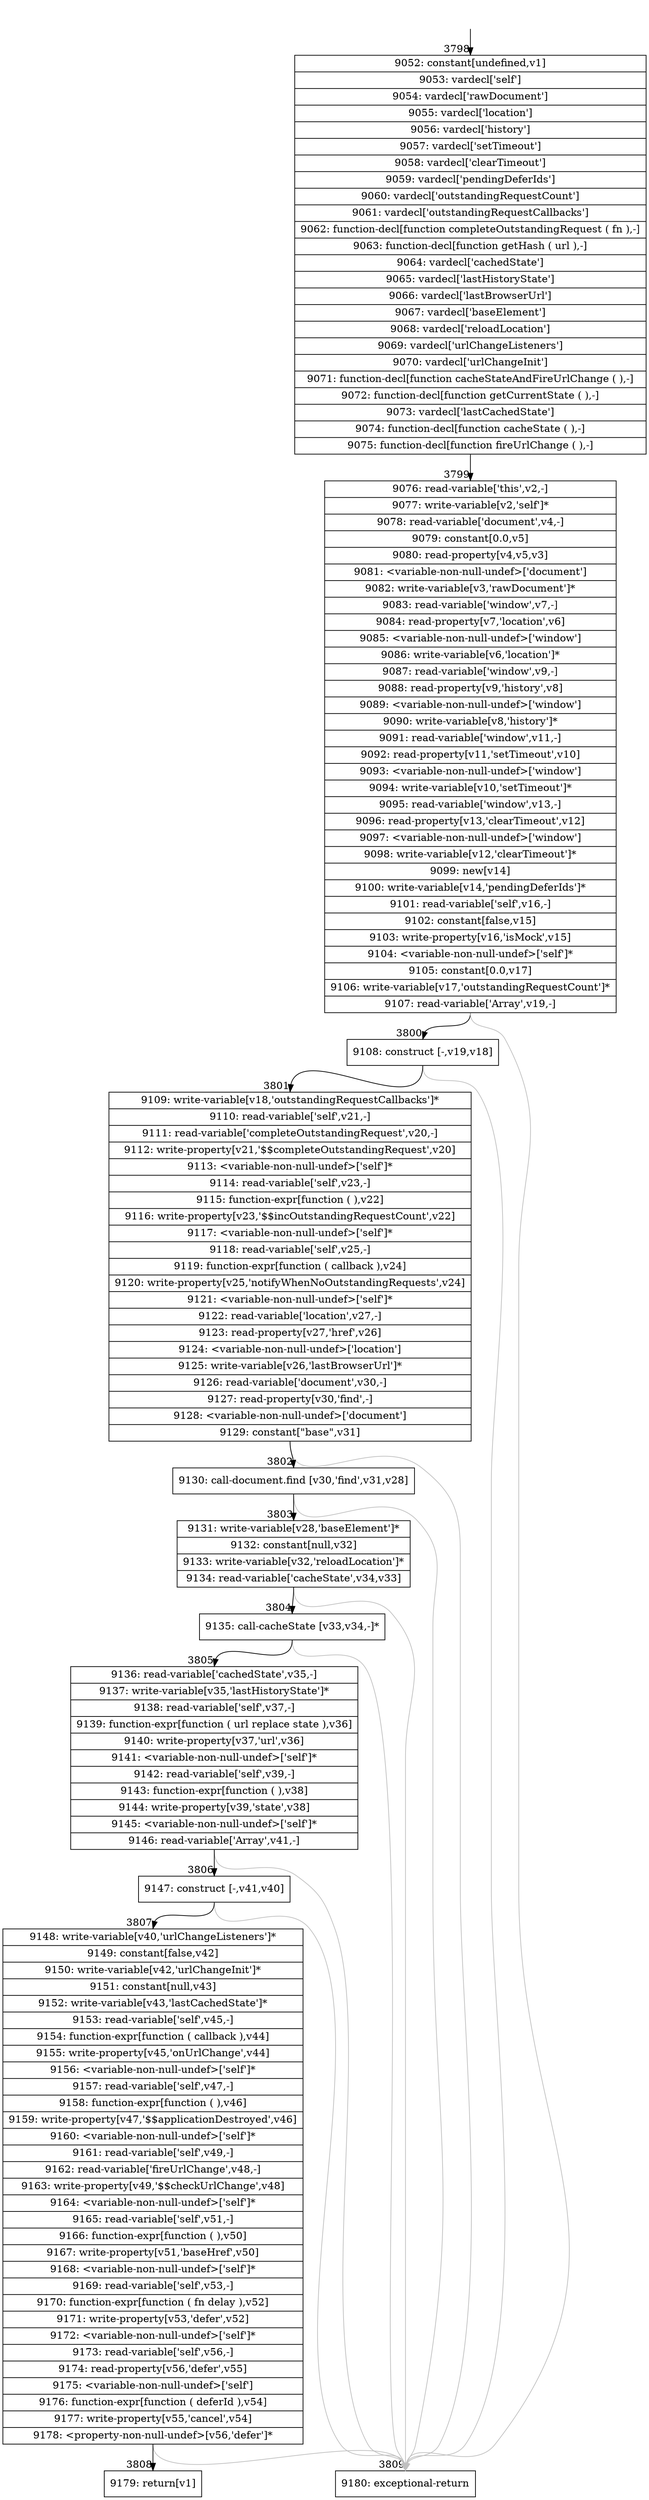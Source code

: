 digraph {
rankdir="TD"
BB_entry298[shape=none,label=""];
BB_entry298 -> BB3798 [tailport=s, headport=n, headlabel="    3798"]
BB3798 [shape=record label="{9052: constant[undefined,v1]|9053: vardecl['self']|9054: vardecl['rawDocument']|9055: vardecl['location']|9056: vardecl['history']|9057: vardecl['setTimeout']|9058: vardecl['clearTimeout']|9059: vardecl['pendingDeferIds']|9060: vardecl['outstandingRequestCount']|9061: vardecl['outstandingRequestCallbacks']|9062: function-decl[function completeOutstandingRequest ( fn ),-]|9063: function-decl[function getHash ( url ),-]|9064: vardecl['cachedState']|9065: vardecl['lastHistoryState']|9066: vardecl['lastBrowserUrl']|9067: vardecl['baseElement']|9068: vardecl['reloadLocation']|9069: vardecl['urlChangeListeners']|9070: vardecl['urlChangeInit']|9071: function-decl[function cacheStateAndFireUrlChange ( ),-]|9072: function-decl[function getCurrentState ( ),-]|9073: vardecl['lastCachedState']|9074: function-decl[function cacheState ( ),-]|9075: function-decl[function fireUrlChange ( ),-]}" ] 
BB3798 -> BB3799 [tailport=s, headport=n, headlabel="      3799"]
BB3799 [shape=record label="{9076: read-variable['this',v2,-]|9077: write-variable[v2,'self']*|9078: read-variable['document',v4,-]|9079: constant[0.0,v5]|9080: read-property[v4,v5,v3]|9081: \<variable-non-null-undef\>['document']|9082: write-variable[v3,'rawDocument']*|9083: read-variable['window',v7,-]|9084: read-property[v7,'location',v6]|9085: \<variable-non-null-undef\>['window']|9086: write-variable[v6,'location']*|9087: read-variable['window',v9,-]|9088: read-property[v9,'history',v8]|9089: \<variable-non-null-undef\>['window']|9090: write-variable[v8,'history']*|9091: read-variable['window',v11,-]|9092: read-property[v11,'setTimeout',v10]|9093: \<variable-non-null-undef\>['window']|9094: write-variable[v10,'setTimeout']*|9095: read-variable['window',v13,-]|9096: read-property[v13,'clearTimeout',v12]|9097: \<variable-non-null-undef\>['window']|9098: write-variable[v12,'clearTimeout']*|9099: new[v14]|9100: write-variable[v14,'pendingDeferIds']*|9101: read-variable['self',v16,-]|9102: constant[false,v15]|9103: write-property[v16,'isMock',v15]|9104: \<variable-non-null-undef\>['self']*|9105: constant[0.0,v17]|9106: write-variable[v17,'outstandingRequestCount']*|9107: read-variable['Array',v19,-]}" ] 
BB3799 -> BB3800 [tailport=s, headport=n, headlabel="      3800"]
BB3799 -> BB3809 [tailport=s, headport=n, color=gray, headlabel="      3809"]
BB3800 [shape=record label="{9108: construct [-,v19,v18]}" ] 
BB3800 -> BB3801 [tailport=s, headport=n, headlabel="      3801"]
BB3800 -> BB3809 [tailport=s, headport=n, color=gray]
BB3801 [shape=record label="{9109: write-variable[v18,'outstandingRequestCallbacks']*|9110: read-variable['self',v21,-]|9111: read-variable['completeOutstandingRequest',v20,-]|9112: write-property[v21,'$$completeOutstandingRequest',v20]|9113: \<variable-non-null-undef\>['self']*|9114: read-variable['self',v23,-]|9115: function-expr[function ( ),v22]|9116: write-property[v23,'$$incOutstandingRequestCount',v22]|9117: \<variable-non-null-undef\>['self']*|9118: read-variable['self',v25,-]|9119: function-expr[function ( callback ),v24]|9120: write-property[v25,'notifyWhenNoOutstandingRequests',v24]|9121: \<variable-non-null-undef\>['self']*|9122: read-variable['location',v27,-]|9123: read-property[v27,'href',v26]|9124: \<variable-non-null-undef\>['location']|9125: write-variable[v26,'lastBrowserUrl']*|9126: read-variable['document',v30,-]|9127: read-property[v30,'find',-]|9128: \<variable-non-null-undef\>['document']|9129: constant[\"base\",v31]}" ] 
BB3801 -> BB3802 [tailport=s, headport=n, headlabel="      3802"]
BB3801 -> BB3809 [tailport=s, headport=n, color=gray]
BB3802 [shape=record label="{9130: call-document.find [v30,'find',v31,v28]}" ] 
BB3802 -> BB3803 [tailport=s, headport=n, headlabel="      3803"]
BB3802 -> BB3809 [tailport=s, headport=n, color=gray]
BB3803 [shape=record label="{9131: write-variable[v28,'baseElement']*|9132: constant[null,v32]|9133: write-variable[v32,'reloadLocation']*|9134: read-variable['cacheState',v34,v33]}" ] 
BB3803 -> BB3804 [tailport=s, headport=n, headlabel="      3804"]
BB3803 -> BB3809 [tailport=s, headport=n, color=gray]
BB3804 [shape=record label="{9135: call-cacheState [v33,v34,-]*}" ] 
BB3804 -> BB3805 [tailport=s, headport=n, headlabel="      3805"]
BB3804 -> BB3809 [tailport=s, headport=n, color=gray]
BB3805 [shape=record label="{9136: read-variable['cachedState',v35,-]|9137: write-variable[v35,'lastHistoryState']*|9138: read-variable['self',v37,-]|9139: function-expr[function ( url replace state ),v36]|9140: write-property[v37,'url',v36]|9141: \<variable-non-null-undef\>['self']*|9142: read-variable['self',v39,-]|9143: function-expr[function ( ),v38]|9144: write-property[v39,'state',v38]|9145: \<variable-non-null-undef\>['self']*|9146: read-variable['Array',v41,-]}" ] 
BB3805 -> BB3806 [tailport=s, headport=n, headlabel="      3806"]
BB3805 -> BB3809 [tailport=s, headport=n, color=gray]
BB3806 [shape=record label="{9147: construct [-,v41,v40]}" ] 
BB3806 -> BB3807 [tailport=s, headport=n, headlabel="      3807"]
BB3806 -> BB3809 [tailport=s, headport=n, color=gray]
BB3807 [shape=record label="{9148: write-variable[v40,'urlChangeListeners']*|9149: constant[false,v42]|9150: write-variable[v42,'urlChangeInit']*|9151: constant[null,v43]|9152: write-variable[v43,'lastCachedState']*|9153: read-variable['self',v45,-]|9154: function-expr[function ( callback ),v44]|9155: write-property[v45,'onUrlChange',v44]|9156: \<variable-non-null-undef\>['self']*|9157: read-variable['self',v47,-]|9158: function-expr[function ( ),v46]|9159: write-property[v47,'$$applicationDestroyed',v46]|9160: \<variable-non-null-undef\>['self']*|9161: read-variable['self',v49,-]|9162: read-variable['fireUrlChange',v48,-]|9163: write-property[v49,'$$checkUrlChange',v48]|9164: \<variable-non-null-undef\>['self']*|9165: read-variable['self',v51,-]|9166: function-expr[function ( ),v50]|9167: write-property[v51,'baseHref',v50]|9168: \<variable-non-null-undef\>['self']*|9169: read-variable['self',v53,-]|9170: function-expr[function ( fn delay ),v52]|9171: write-property[v53,'defer',v52]|9172: \<variable-non-null-undef\>['self']*|9173: read-variable['self',v56,-]|9174: read-property[v56,'defer',v55]|9175: \<variable-non-null-undef\>['self']|9176: function-expr[function ( deferId ),v54]|9177: write-property[v55,'cancel',v54]|9178: \<property-non-null-undef\>[v56,'defer']*}" ] 
BB3807 -> BB3808 [tailport=s, headport=n, headlabel="      3808"]
BB3807 -> BB3809 [tailport=s, headport=n, color=gray]
BB3808 [shape=record label="{9179: return[v1]}" ] 
BB3809 [shape=record label="{9180: exceptional-return}" ] 
//#$~ 5692
}
